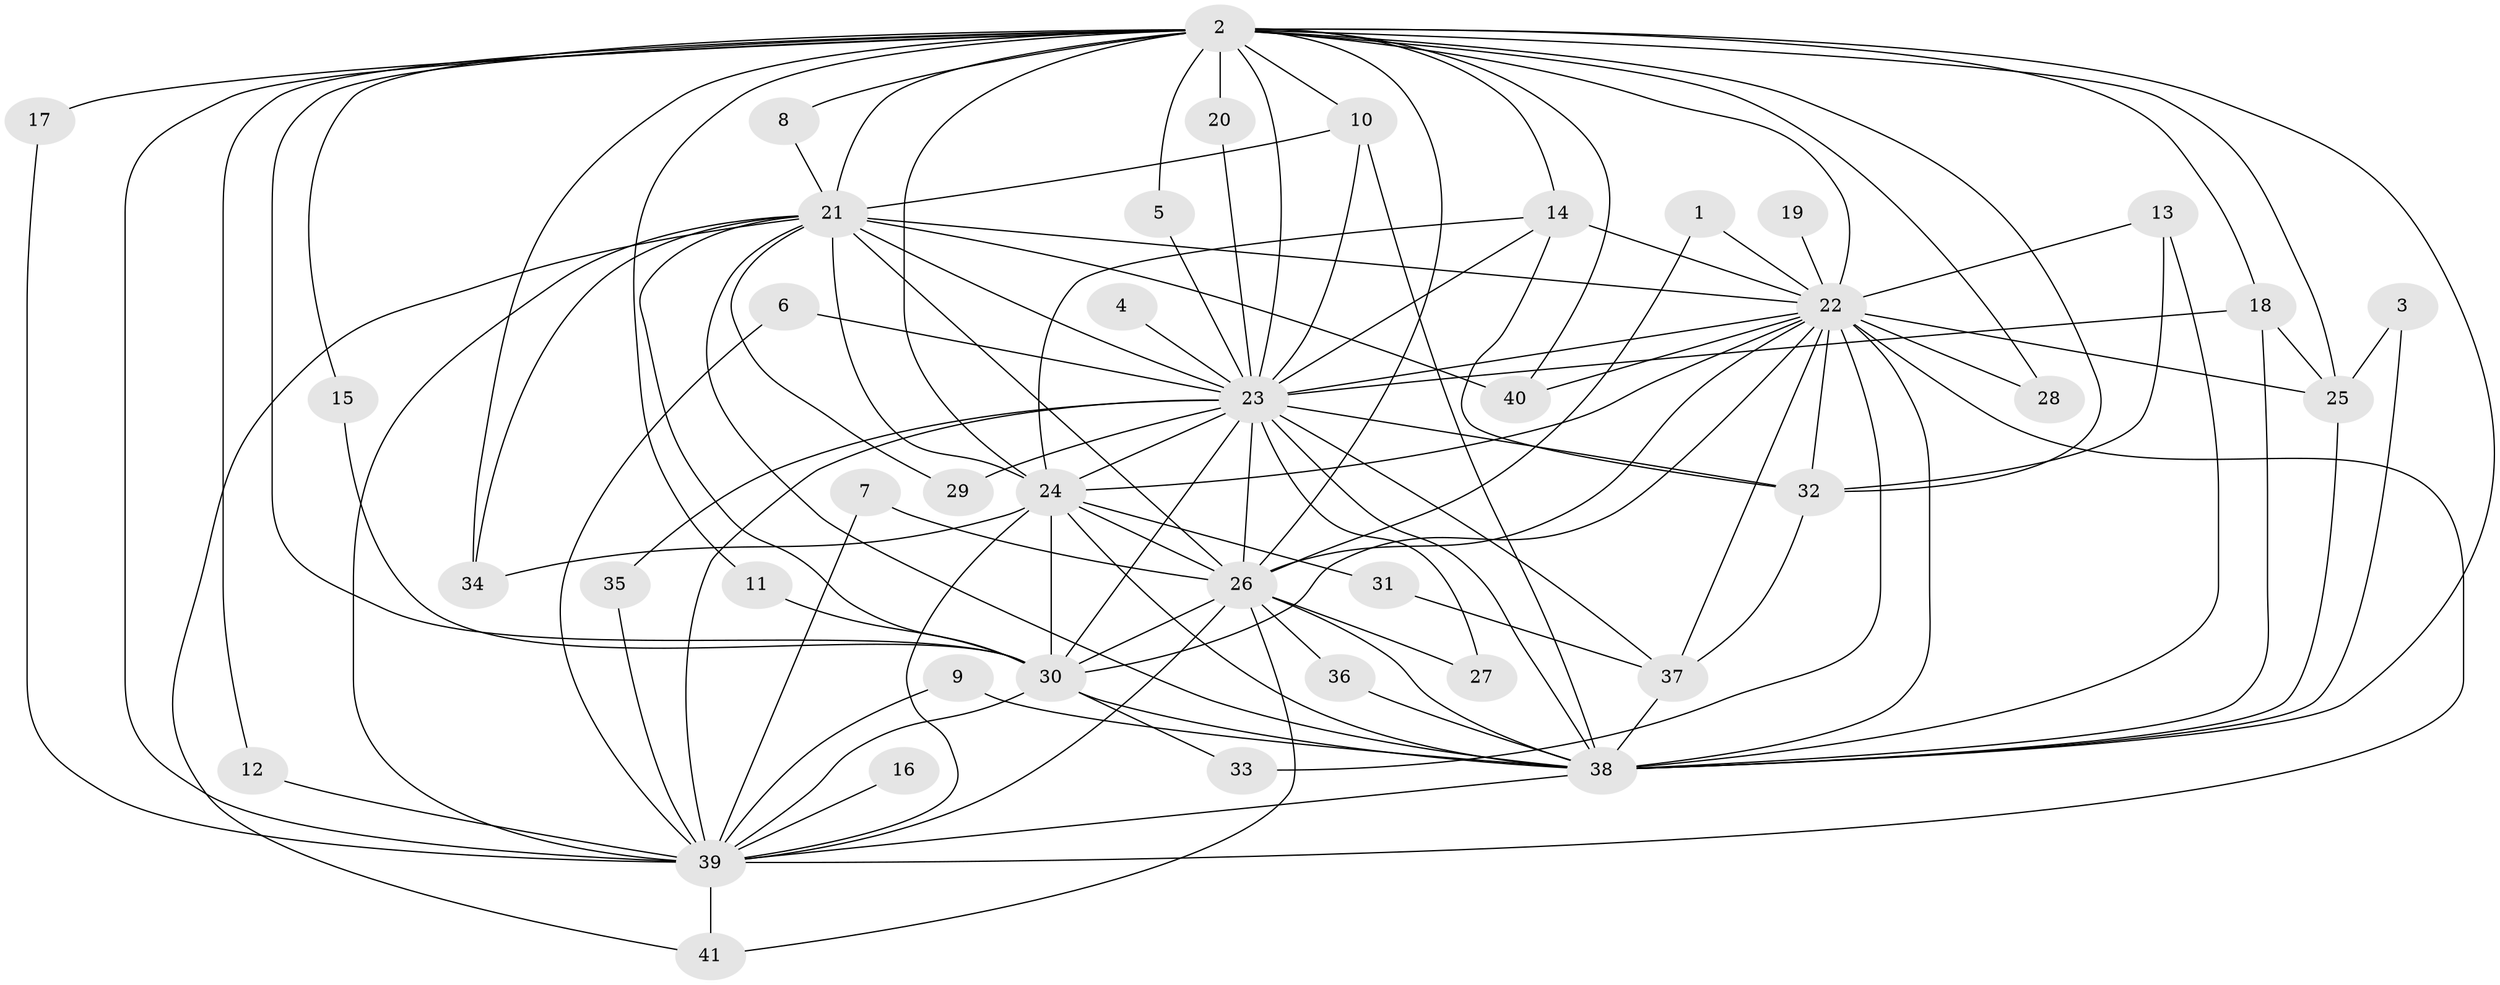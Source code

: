 // original degree distribution, {23: 0.012195121951219513, 18: 0.012195121951219513, 14: 0.012195121951219513, 19: 0.012195121951219513, 24: 0.012195121951219513, 22: 0.012195121951219513, 25: 0.012195121951219513, 17: 0.012195121951219513, 20: 0.012195121951219513, 15: 0.012195121951219513, 5: 0.06097560975609756, 2: 0.6219512195121951, 4: 0.036585365853658534, 3: 0.14634146341463414, 6: 0.012195121951219513}
// Generated by graph-tools (version 1.1) at 2025/25/03/09/25 03:25:48]
// undirected, 41 vertices, 112 edges
graph export_dot {
graph [start="1"]
  node [color=gray90,style=filled];
  1;
  2;
  3;
  4;
  5;
  6;
  7;
  8;
  9;
  10;
  11;
  12;
  13;
  14;
  15;
  16;
  17;
  18;
  19;
  20;
  21;
  22;
  23;
  24;
  25;
  26;
  27;
  28;
  29;
  30;
  31;
  32;
  33;
  34;
  35;
  36;
  37;
  38;
  39;
  40;
  41;
  1 -- 22 [weight=1.0];
  1 -- 26 [weight=1.0];
  2 -- 5 [weight=1.0];
  2 -- 8 [weight=1.0];
  2 -- 10 [weight=1.0];
  2 -- 11 [weight=1.0];
  2 -- 12 [weight=1.0];
  2 -- 14 [weight=1.0];
  2 -- 15 [weight=1.0];
  2 -- 17 [weight=1.0];
  2 -- 18 [weight=1.0];
  2 -- 20 [weight=2.0];
  2 -- 21 [weight=3.0];
  2 -- 22 [weight=5.0];
  2 -- 23 [weight=2.0];
  2 -- 24 [weight=2.0];
  2 -- 25 [weight=1.0];
  2 -- 26 [weight=2.0];
  2 -- 28 [weight=1.0];
  2 -- 30 [weight=2.0];
  2 -- 32 [weight=1.0];
  2 -- 34 [weight=2.0];
  2 -- 38 [weight=2.0];
  2 -- 39 [weight=3.0];
  2 -- 40 [weight=1.0];
  3 -- 25 [weight=1.0];
  3 -- 38 [weight=1.0];
  4 -- 23 [weight=1.0];
  5 -- 23 [weight=1.0];
  6 -- 23 [weight=1.0];
  6 -- 39 [weight=1.0];
  7 -- 26 [weight=1.0];
  7 -- 39 [weight=1.0];
  8 -- 21 [weight=1.0];
  9 -- 38 [weight=1.0];
  9 -- 39 [weight=1.0];
  10 -- 21 [weight=1.0];
  10 -- 23 [weight=2.0];
  10 -- 38 [weight=1.0];
  11 -- 30 [weight=1.0];
  12 -- 39 [weight=1.0];
  13 -- 22 [weight=1.0];
  13 -- 32 [weight=1.0];
  13 -- 38 [weight=1.0];
  14 -- 22 [weight=1.0];
  14 -- 23 [weight=1.0];
  14 -- 24 [weight=1.0];
  14 -- 32 [weight=1.0];
  15 -- 30 [weight=1.0];
  16 -- 39 [weight=1.0];
  17 -- 39 [weight=1.0];
  18 -- 23 [weight=1.0];
  18 -- 25 [weight=1.0];
  18 -- 38 [weight=1.0];
  19 -- 22 [weight=1.0];
  20 -- 23 [weight=1.0];
  21 -- 22 [weight=1.0];
  21 -- 23 [weight=1.0];
  21 -- 24 [weight=1.0];
  21 -- 26 [weight=3.0];
  21 -- 29 [weight=1.0];
  21 -- 30 [weight=1.0];
  21 -- 34 [weight=1.0];
  21 -- 38 [weight=2.0];
  21 -- 39 [weight=2.0];
  21 -- 40 [weight=1.0];
  21 -- 41 [weight=1.0];
  22 -- 23 [weight=1.0];
  22 -- 24 [weight=2.0];
  22 -- 25 [weight=1.0];
  22 -- 26 [weight=1.0];
  22 -- 28 [weight=1.0];
  22 -- 30 [weight=3.0];
  22 -- 32 [weight=1.0];
  22 -- 33 [weight=1.0];
  22 -- 37 [weight=1.0];
  22 -- 38 [weight=2.0];
  22 -- 39 [weight=2.0];
  22 -- 40 [weight=1.0];
  23 -- 24 [weight=1.0];
  23 -- 26 [weight=1.0];
  23 -- 27 [weight=1.0];
  23 -- 29 [weight=1.0];
  23 -- 30 [weight=1.0];
  23 -- 32 [weight=1.0];
  23 -- 35 [weight=1.0];
  23 -- 37 [weight=1.0];
  23 -- 38 [weight=2.0];
  23 -- 39 [weight=2.0];
  24 -- 26 [weight=1.0];
  24 -- 30 [weight=1.0];
  24 -- 31 [weight=1.0];
  24 -- 34 [weight=1.0];
  24 -- 38 [weight=1.0];
  24 -- 39 [weight=2.0];
  25 -- 38 [weight=1.0];
  26 -- 27 [weight=1.0];
  26 -- 30 [weight=2.0];
  26 -- 36 [weight=1.0];
  26 -- 38 [weight=1.0];
  26 -- 39 [weight=2.0];
  26 -- 41 [weight=1.0];
  30 -- 33 [weight=1.0];
  30 -- 38 [weight=1.0];
  30 -- 39 [weight=1.0];
  31 -- 37 [weight=1.0];
  32 -- 37 [weight=1.0];
  35 -- 39 [weight=1.0];
  36 -- 38 [weight=1.0];
  37 -- 38 [weight=2.0];
  38 -- 39 [weight=1.0];
  39 -- 41 [weight=1.0];
}
